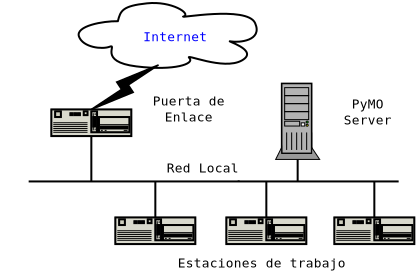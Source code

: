 <?xml version="1.0"?>
<dia:diagram xmlns:dia="http://www.lysator.liu.se/~alla/dia/">
  <dia:layer name="Background" visible="true">
    <dia:object type="Network - Cloud" version="0" id="O0">
      <dia:attribute name="obj_pos">
        <dia:point val="14.399,4.878"/>
      </dia:attribute>
      <dia:attribute name="obj_bb">
        <dia:rectangle val="13.875,4.354;23.825,8.646"/>
      </dia:attribute>
      <dia:attribute name="elem_corner">
        <dia:point val="14.399,4.878"/>
      </dia:attribute>
      <dia:attribute name="elem_width">
        <dia:real val="8.902"/>
      </dia:attribute>
      <dia:attribute name="elem_height">
        <dia:real val="3.245"/>
      </dia:attribute>
      <dia:attribute name="border_color">
        <dia:color val="#0000ff"/>
      </dia:attribute>
      <dia:attribute name="show_background">
        <dia:boolean val="true"/>
      </dia:attribute>
      <dia:attribute name="flip_horizontal">
        <dia:boolean val="false"/>
      </dia:attribute>
      <dia:attribute name="flip_vertical">
        <dia:boolean val="false"/>
      </dia:attribute>
      <dia:attribute name="padding">
        <dia:real val="0.354"/>
      </dia:attribute>
      <dia:attribute name="text">
        <dia:composite type="text">
          <dia:attribute name="string">
            <dia:string>#Internet#</dia:string>
          </dia:attribute>
          <dia:attribute name="font">
            <dia:font name="Courier"/>
          </dia:attribute>
          <dia:attribute name="height">
            <dia:real val="0.8"/>
          </dia:attribute>
          <dia:attribute name="pos">
            <dia:point val="19.089,6.774"/>
          </dia:attribute>
          <dia:attribute name="color">
            <dia:color val="#0000ff"/>
          </dia:attribute>
          <dia:attribute name="alignment">
            <dia:enum val="1"/>
          </dia:attribute>
        </dia:composite>
      </dia:attribute>
    </dia:object>
    <dia:object type="Network - WAN Link" version="1" id="O1">
      <dia:attribute name="obj_pos">
        <dia:point val="18.394,7.974"/>
      </dia:attribute>
      <dia:attribute name="obj_bb">
        <dia:rectangle val="15.034,7.974;18.394,10.199"/>
      </dia:attribute>
      <dia:attribute name="conn_endpoints">
        <dia:point val="18.394,7.974"/>
        <dia:point val="15.034,10.199"/>
      </dia:attribute>
      <dia:attribute name="width">
        <dia:real val="1"/>
      </dia:attribute>
      <dia:connections>
        <dia:connection handle="0" to="O0" connection="1"/>
        <dia:connection handle="1" to="O4" connection="6"/>
      </dia:connections>
    </dia:object>
    <dia:object type="Network - General Computer (Tower)" version="0" id="O2">
      <dia:attribute name="obj_pos">
        <dia:point val="25.35,12.7"/>
      </dia:attribute>
      <dia:attribute name="obj_bb">
        <dia:rectangle val="24.26,8.86;26.44,13.8"/>
      </dia:attribute>
      <dia:attribute name="elem_corner">
        <dia:point val="24.3,8.9"/>
      </dia:attribute>
      <dia:attribute name="elem_width">
        <dia:real val="2.1"/>
      </dia:attribute>
      <dia:attribute name="elem_height">
        <dia:real val="3.8"/>
      </dia:attribute>
      <dia:attribute name="magnify">
        <dia:real val="1"/>
      </dia:attribute>
      <dia:attribute name="text">
        <dia:composite type="text">
          <dia:attribute name="string">
            <dia:string>##</dia:string>
          </dia:attribute>
          <dia:attribute name="font">
            <dia:font name="Courier"/>
          </dia:attribute>
          <dia:attribute name="height">
            <dia:real val="1"/>
          </dia:attribute>
          <dia:attribute name="pos">
            <dia:point val="25.35,13.571"/>
          </dia:attribute>
          <dia:attribute name="color">
            <dia:color val="#000000"/>
          </dia:attribute>
          <dia:attribute name="alignment">
            <dia:enum val="1"/>
          </dia:attribute>
        </dia:composite>
      </dia:attribute>
    </dia:object>
    <dia:object type="Network - Bus" version="0" id="O3">
      <dia:attribute name="obj_pos">
        <dia:point val="11.95,13.8"/>
      </dia:attribute>
      <dia:attribute name="obj_bb">
        <dia:rectangle val="11.9,10.199;30.4,15.599"/>
      </dia:attribute>
      <dia:attribute name="conn_endpoints">
        <dia:point val="11.95,13.8"/>
        <dia:point val="30.35,13.8"/>
      </dia:attribute>
      <dia:attribute name="bus_handles">
        <dia:point val="15.034,10.199"/>
        <dia:point val="18.234,15.599"/>
        <dia:point val="25.35,12.7"/>
        <dia:point val="22.4,13.75"/>
        <dia:point val="23.784,15.599"/>
        <dia:point val="29.184,15.599"/>
      </dia:attribute>
      <dia:connections>
        <dia:connection handle="2" to="O4" connection="6"/>
        <dia:connection handle="3" to="O5" connection="6"/>
        <dia:connection handle="4" to="O2" connection="1"/>
        <dia:connection handle="6" to="O6" connection="6"/>
        <dia:connection handle="7" to="O7" connection="6"/>
      </dia:connections>
    </dia:object>
    <dia:object type="Network - A Desktop PC" version="0" id="O4">
      <dia:attribute name="obj_pos">
        <dia:point val="13.034,10.199"/>
      </dia:attribute>
      <dia:attribute name="obj_bb">
        <dia:rectangle val="12.51,9.675;17.558,12.056"/>
      </dia:attribute>
      <dia:attribute name="elem_corner">
        <dia:point val="13.034,10.199"/>
      </dia:attribute>
      <dia:attribute name="elem_width">
        <dia:real val="4.0"/>
      </dia:attribute>
      <dia:attribute name="elem_height">
        <dia:real val="1.333"/>
      </dia:attribute>
      <dia:attribute name="show_background">
        <dia:boolean val="true"/>
      </dia:attribute>
      <dia:attribute name="flip_horizontal">
        <dia:boolean val="false"/>
      </dia:attribute>
      <dia:attribute name="flip_vertical">
        <dia:boolean val="false"/>
      </dia:attribute>
      <dia:attribute name="padding">
        <dia:real val="0.354"/>
      </dia:attribute>
    </dia:object>
    <dia:object type="Network - A Desktop PC" version="0" id="O5">
      <dia:attribute name="obj_pos">
        <dia:point val="16.234,15.599"/>
      </dia:attribute>
      <dia:attribute name="obj_bb">
        <dia:rectangle val="15.71,15.075;20.758,17.456"/>
      </dia:attribute>
      <dia:attribute name="elem_corner">
        <dia:point val="16.234,15.599"/>
      </dia:attribute>
      <dia:attribute name="elem_width">
        <dia:real val="4.0"/>
      </dia:attribute>
      <dia:attribute name="elem_height">
        <dia:real val="1.333"/>
      </dia:attribute>
      <dia:attribute name="show_background">
        <dia:boolean val="true"/>
      </dia:attribute>
      <dia:attribute name="flip_horizontal">
        <dia:boolean val="false"/>
      </dia:attribute>
      <dia:attribute name="flip_vertical">
        <dia:boolean val="false"/>
      </dia:attribute>
      <dia:attribute name="padding">
        <dia:real val="0.354"/>
      </dia:attribute>
    </dia:object>
    <dia:object type="Network - A Desktop PC" version="0" id="O6">
      <dia:attribute name="obj_pos">
        <dia:point val="21.784,15.599"/>
      </dia:attribute>
      <dia:attribute name="obj_bb">
        <dia:rectangle val="21.26,15.075;26.308,17.456"/>
      </dia:attribute>
      <dia:attribute name="elem_corner">
        <dia:point val="21.784,15.599"/>
      </dia:attribute>
      <dia:attribute name="elem_width">
        <dia:real val="4.0"/>
      </dia:attribute>
      <dia:attribute name="elem_height">
        <dia:real val="1.333"/>
      </dia:attribute>
      <dia:attribute name="show_background">
        <dia:boolean val="true"/>
      </dia:attribute>
      <dia:attribute name="flip_horizontal">
        <dia:boolean val="false"/>
      </dia:attribute>
      <dia:attribute name="flip_vertical">
        <dia:boolean val="false"/>
      </dia:attribute>
      <dia:attribute name="padding">
        <dia:real val="0.354"/>
      </dia:attribute>
    </dia:object>
    <dia:object type="Network - A Desktop PC" version="0" id="O7">
      <dia:attribute name="obj_pos">
        <dia:point val="27.184,15.599"/>
      </dia:attribute>
      <dia:attribute name="obj_bb">
        <dia:rectangle val="26.66,15.075;31.708,17.456"/>
      </dia:attribute>
      <dia:attribute name="elem_corner">
        <dia:point val="27.184,15.599"/>
      </dia:attribute>
      <dia:attribute name="elem_width">
        <dia:real val="4.0"/>
      </dia:attribute>
      <dia:attribute name="elem_height">
        <dia:real val="1.333"/>
      </dia:attribute>
      <dia:attribute name="show_background">
        <dia:boolean val="true"/>
      </dia:attribute>
      <dia:attribute name="flip_horizontal">
        <dia:boolean val="false"/>
      </dia:attribute>
      <dia:attribute name="flip_vertical">
        <dia:boolean val="false"/>
      </dia:attribute>
      <dia:attribute name="padding">
        <dia:real val="0.354"/>
      </dia:attribute>
    </dia:object>
    <dia:object type="Standard - Text" version="0" id="O8">
      <dia:attribute name="obj_pos">
        <dia:point val="28.85,10.15"/>
      </dia:attribute>
      <dia:attribute name="obj_bb">
        <dia:rectangle val="27.296,9.533;30.404,11.133"/>
      </dia:attribute>
      <dia:attribute name="text">
        <dia:composite type="text">
          <dia:attribute name="string">
            <dia:string>#PyMO
Server#</dia:string>
          </dia:attribute>
          <dia:attribute name="font">
            <dia:font name="Courier"/>
          </dia:attribute>
          <dia:attribute name="height">
            <dia:real val="0.8"/>
          </dia:attribute>
          <dia:attribute name="pos">
            <dia:point val="28.85,10.15"/>
          </dia:attribute>
          <dia:attribute name="color">
            <dia:color val="#000000"/>
          </dia:attribute>
          <dia:attribute name="alignment">
            <dia:enum val="1"/>
          </dia:attribute>
        </dia:composite>
      </dia:attribute>
    </dia:object>
    <dia:object type="Standard - Text" version="0" id="O9">
      <dia:attribute name="obj_pos">
        <dia:point val="20.6,13.35"/>
      </dia:attribute>
      <dia:attribute name="obj_bb">
        <dia:rectangle val="18.318,12.733;22.882,13.533"/>
      </dia:attribute>
      <dia:attribute name="text">
        <dia:composite type="text">
          <dia:attribute name="string">
            <dia:string>#Red Local#</dia:string>
          </dia:attribute>
          <dia:attribute name="font">
            <dia:font name="Courier"/>
          </dia:attribute>
          <dia:attribute name="height">
            <dia:real val="0.8"/>
          </dia:attribute>
          <dia:attribute name="pos">
            <dia:point val="20.6,13.35"/>
          </dia:attribute>
          <dia:attribute name="color">
            <dia:color val="#000000"/>
          </dia:attribute>
          <dia:attribute name="alignment">
            <dia:enum val="1"/>
          </dia:attribute>
        </dia:composite>
      </dia:attribute>
    </dia:object>
    <dia:object type="Standard - Text" version="0" id="O10">
      <dia:attribute name="obj_pos">
        <dia:point val="23.55,18.1"/>
      </dia:attribute>
      <dia:attribute name="obj_bb">
        <dia:rectangle val="18.36,17.483;28.74,18.283"/>
      </dia:attribute>
      <dia:attribute name="text">
        <dia:composite type="text">
          <dia:attribute name="string">
            <dia:string>#Estaciones de trabajo#</dia:string>
          </dia:attribute>
          <dia:attribute name="font">
            <dia:font name="Courier"/>
          </dia:attribute>
          <dia:attribute name="height">
            <dia:real val="0.8"/>
          </dia:attribute>
          <dia:attribute name="pos">
            <dia:point val="23.55,18.1"/>
          </dia:attribute>
          <dia:attribute name="color">
            <dia:color val="#000000"/>
          </dia:attribute>
          <dia:attribute name="alignment">
            <dia:enum val="1"/>
          </dia:attribute>
        </dia:composite>
      </dia:attribute>
    </dia:object>
    <dia:object type="Standard - Text" version="0" id="O11">
      <dia:attribute name="obj_pos">
        <dia:point val="19.9,10"/>
      </dia:attribute>
      <dia:attribute name="obj_bb">
        <dia:rectangle val="17.618,9.383;22.182,10.983"/>
      </dia:attribute>
      <dia:attribute name="text">
        <dia:composite type="text">
          <dia:attribute name="string">
            <dia:string>#Puerta de
Enlace#</dia:string>
          </dia:attribute>
          <dia:attribute name="font">
            <dia:font name="Courier"/>
          </dia:attribute>
          <dia:attribute name="height">
            <dia:real val="0.8"/>
          </dia:attribute>
          <dia:attribute name="pos">
            <dia:point val="19.9,10"/>
          </dia:attribute>
          <dia:attribute name="color">
            <dia:color val="#000000"/>
          </dia:attribute>
          <dia:attribute name="alignment">
            <dia:enum val="1"/>
          </dia:attribute>
        </dia:composite>
      </dia:attribute>
    </dia:object>
  </dia:layer>
</dia:diagram>
